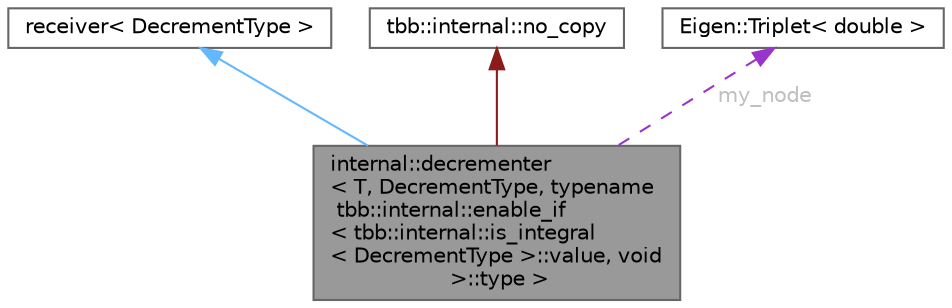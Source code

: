 digraph "internal::decrementer&lt; T, DecrementType, typename tbb::internal::enable_if&lt; tbb::internal::is_integral&lt; DecrementType &gt;::value, void &gt;::type &gt;"
{
 // LATEX_PDF_SIZE
  bgcolor="transparent";
  edge [fontname=Helvetica,fontsize=10,labelfontname=Helvetica,labelfontsize=10];
  node [fontname=Helvetica,fontsize=10,shape=box,height=0.2,width=0.4];
  Node1 [id="Node000001",label="internal::decrementer\l\< T, DecrementType, typename\l tbb::internal::enable_if\l\< tbb::internal::is_integral\l\< DecrementType \>::value, void\l \>::type \>",height=0.2,width=0.4,color="gray40", fillcolor="grey60", style="filled", fontcolor="black",tooltip=" "];
  Node2 -> Node1 [id="edge1_Node000001_Node000002",dir="back",color="steelblue1",style="solid",tooltip=" "];
  Node2 [id="Node000002",label="receiver\< DecrementType \>",height=0.2,width=0.4,color="gray40", fillcolor="white", style="filled",tooltip=" "];
  Node3 -> Node1 [id="edge2_Node000001_Node000003",dir="back",color="firebrick4",style="solid",tooltip=" "];
  Node3 [id="Node000003",label="tbb::internal::no_copy",height=0.2,width=0.4,color="gray40", fillcolor="white", style="filled",tooltip=" "];
  Node4 -> Node1 [id="edge3_Node000001_Node000004",dir="back",color="darkorchid3",style="dashed",tooltip=" ",label=" my_node",fontcolor="grey" ];
  Node4 [id="Node000004",label="Eigen::Triplet\< double \>",height=0.2,width=0.4,color="gray40", fillcolor="white", style="filled",URL="$class_eigen_1_1_triplet.html",tooltip=" "];
}
